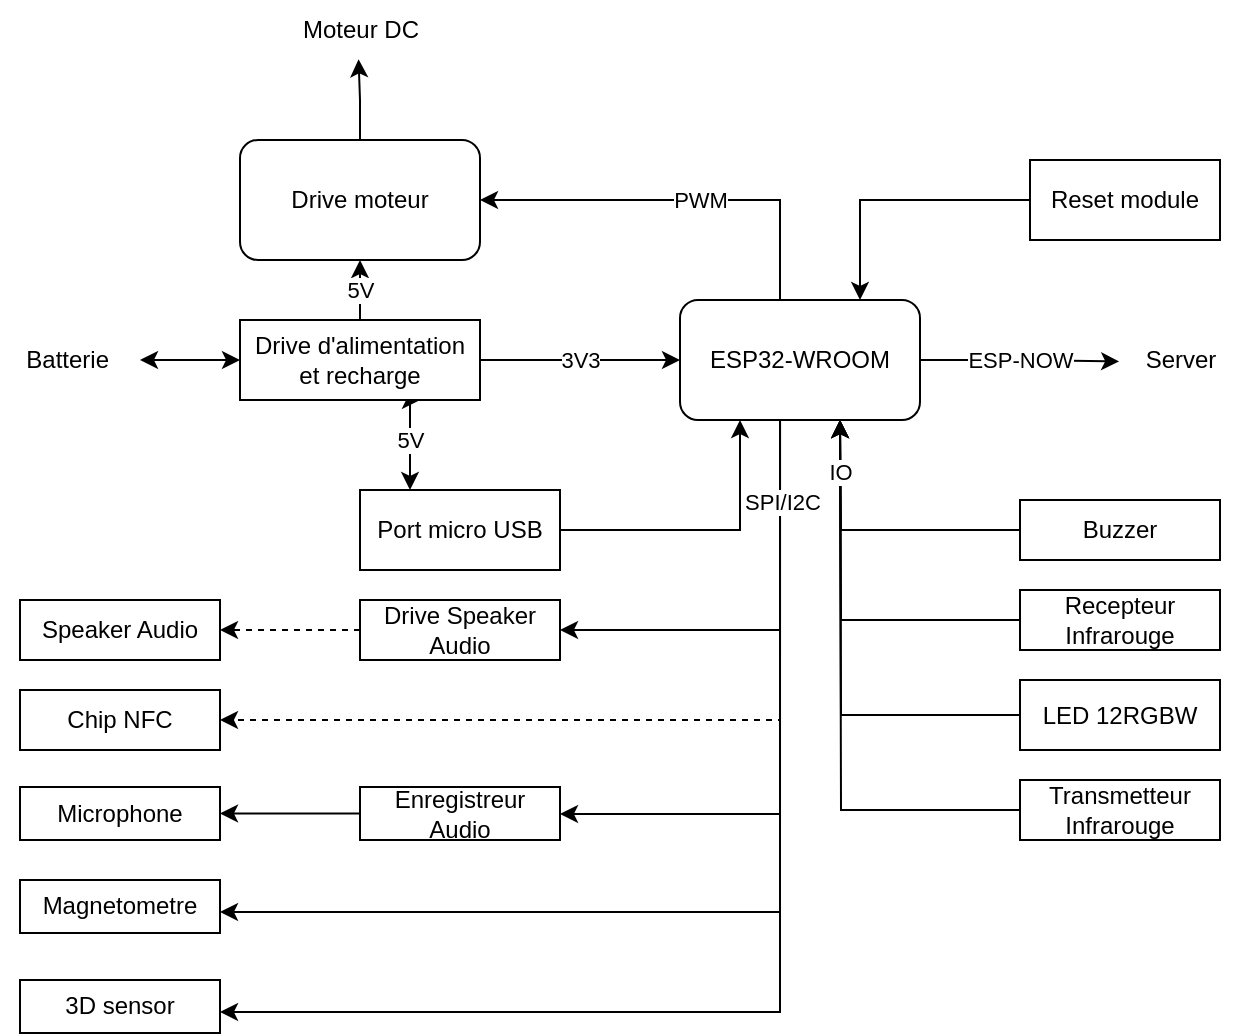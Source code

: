 <mxfile version="21.1.1" type="device">
  <diagram name="Page-1" id="_A-Z0996iPiGHyi5JEkH">
    <mxGraphModel dx="591" dy="1198" grid="1" gridSize="10" guides="1" tooltips="1" connect="1" arrows="1" fold="1" page="1" pageScale="1" pageWidth="827" pageHeight="1169" math="0" shadow="0">
      <root>
        <mxCell id="0" />
        <mxCell id="1" parent="0" />
        <mxCell id="WsD50GdEpe7IqlJUJexw-4" value="ESP-NOW" style="edgeStyle=orthogonalEdgeStyle;rounded=0;orthogonalLoop=1;jettySize=auto;html=1;entryX=-0.007;entryY=0.524;entryDx=0;entryDy=0;entryPerimeter=0;" parent="1" source="WsD50GdEpe7IqlJUJexw-1" target="WsD50GdEpe7IqlJUJexw-6" edge="1">
          <mxGeometry relative="1" as="geometry">
            <mxPoint x="610" y="440" as="targetPoint" />
            <Array as="points" />
          </mxGeometry>
        </mxCell>
        <mxCell id="WsD50GdEpe7IqlJUJexw-17" value="" style="edgeStyle=orthogonalEdgeStyle;rounded=0;orthogonalLoop=1;jettySize=auto;html=1;entryX=1;entryY=0.5;entryDx=0;entryDy=0;" parent="1" source="WsD50GdEpe7IqlJUJexw-1" target="WsD50GdEpe7IqlJUJexw-18" edge="1">
          <mxGeometry x="-0.783" relative="1" as="geometry">
            <mxPoint x="340" y="620" as="targetPoint" />
            <Array as="points">
              <mxPoint x="410" y="667" />
              <mxPoint x="300" y="667" />
            </Array>
            <mxPoint as="offset" />
          </mxGeometry>
        </mxCell>
        <mxCell id="WsD50GdEpe7IqlJUJexw-22" style="edgeStyle=orthogonalEdgeStyle;rounded=0;orthogonalLoop=1;jettySize=auto;html=1;entryX=1;entryY=0.5;entryDx=0;entryDy=0;dashed=1;" parent="1" target="WsD50GdEpe7IqlJUJexw-7" edge="1">
          <mxGeometry relative="1" as="geometry">
            <mxPoint x="410" y="570" as="sourcePoint" />
            <Array as="points">
              <mxPoint x="410" y="620" />
            </Array>
          </mxGeometry>
        </mxCell>
        <mxCell id="WsD50GdEpe7IqlJUJexw-23" style="edgeStyle=orthogonalEdgeStyle;rounded=0;orthogonalLoop=1;jettySize=auto;html=1;entryX=1;entryY=0.5;entryDx=0;entryDy=0;" parent="1" target="WsD50GdEpe7IqlJUJexw-24" edge="1">
          <mxGeometry relative="1" as="geometry">
            <mxPoint x="350" y="530" as="targetPoint" />
            <mxPoint x="410" y="525" as="sourcePoint" />
            <Array as="points">
              <mxPoint x="410" y="575" />
            </Array>
          </mxGeometry>
        </mxCell>
        <mxCell id="WsD50GdEpe7IqlJUJexw-29" value="" style="edgeStyle=orthogonalEdgeStyle;rounded=0;orthogonalLoop=1;jettySize=auto;html=1;entryX=1;entryY=0.5;entryDx=0;entryDy=0;" parent="1" source="WsD50GdEpe7IqlJUJexw-1" target="WsD50GdEpe7IqlJUJexw-28" edge="1">
          <mxGeometry relative="1" as="geometry">
            <Array as="points">
              <mxPoint x="410" y="360" />
            </Array>
          </mxGeometry>
        </mxCell>
        <mxCell id="WsD50GdEpe7IqlJUJexw-30" value="PWM" style="edgeLabel;html=1;align=center;verticalAlign=middle;resizable=0;points=[];" parent="WsD50GdEpe7IqlJUJexw-29" vertex="1" connectable="0">
          <mxGeometry x="-0.36" relative="1" as="geometry">
            <mxPoint x="-26" as="offset" />
          </mxGeometry>
        </mxCell>
        <mxCell id="WsD50GdEpe7IqlJUJexw-1" value="ESP32-WROOM" style="rounded=1;whiteSpace=wrap;html=1;strokeWidth=1;" parent="1" vertex="1">
          <mxGeometry x="360" y="410" width="120" height="60" as="geometry" />
        </mxCell>
        <mxCell id="WsD50GdEpe7IqlJUJexw-6" value="Server" style="text;html=1;align=center;verticalAlign=middle;resizable=0;points=[];autosize=1;strokeColor=none;fillColor=none;" parent="1" vertex="1">
          <mxGeometry x="580" y="425" width="60" height="30" as="geometry" />
        </mxCell>
        <mxCell id="WsD50GdEpe7IqlJUJexw-7" value="Chip NFC" style="rounded=0;whiteSpace=wrap;html=1;" parent="1" vertex="1">
          <mxGeometry x="30" y="605" width="100" height="30" as="geometry" />
        </mxCell>
        <mxCell id="WsD50GdEpe7IqlJUJexw-53" style="edgeStyle=orthogonalEdgeStyle;rounded=0;orthogonalLoop=1;jettySize=auto;html=1;" parent="1" source="WsD50GdEpe7IqlJUJexw-9" edge="1">
          <mxGeometry relative="1" as="geometry">
            <mxPoint x="440" y="470" as="targetPoint" />
          </mxGeometry>
        </mxCell>
        <mxCell id="WsD50GdEpe7IqlJUJexw-9" value="LED 12RGBW" style="rounded=0;whiteSpace=wrap;html=1;strokeWidth=1;" parent="1" vertex="1">
          <mxGeometry x="530" y="600" width="100" height="35" as="geometry" />
        </mxCell>
        <mxCell id="WsD50GdEpe7IqlJUJexw-52" style="edgeStyle=orthogonalEdgeStyle;rounded=0;orthogonalLoop=1;jettySize=auto;html=1;" parent="1" source="WsD50GdEpe7IqlJUJexw-12" edge="1">
          <mxGeometry relative="1" as="geometry">
            <mxPoint x="440" y="470" as="targetPoint" />
          </mxGeometry>
        </mxCell>
        <mxCell id="WsD50GdEpe7IqlJUJexw-12" value="Recepteur Infrarouge" style="whiteSpace=wrap;html=1;rounded=0;strokeWidth=1;" parent="1" vertex="1">
          <mxGeometry x="530" y="555" width="100" height="30" as="geometry" />
        </mxCell>
        <mxCell id="WsD50GdEpe7IqlJUJexw-16" value="3V3" style="edgeStyle=orthogonalEdgeStyle;rounded=0;orthogonalLoop=1;jettySize=auto;html=1;" parent="1" source="WsD50GdEpe7IqlJUJexw-14" target="WsD50GdEpe7IqlJUJexw-1" edge="1">
          <mxGeometry relative="1" as="geometry" />
        </mxCell>
        <mxCell id="WsD50GdEpe7IqlJUJexw-34" value="5V" style="edgeStyle=orthogonalEdgeStyle;rounded=0;orthogonalLoop=1;jettySize=auto;html=1;" parent="1" source="WsD50GdEpe7IqlJUJexw-14" target="WsD50GdEpe7IqlJUJexw-28" edge="1">
          <mxGeometry relative="1" as="geometry" />
        </mxCell>
        <mxCell id="WsD50GdEpe7IqlJUJexw-61" style="edgeStyle=orthogonalEdgeStyle;rounded=0;orthogonalLoop=1;jettySize=auto;html=1;exitX=0.75;exitY=1;exitDx=0;exitDy=0;startArrow=classic;startFill=1;" parent="1" source="WsD50GdEpe7IqlJUJexw-14" edge="1">
          <mxGeometry relative="1" as="geometry">
            <Array as="points">
              <mxPoint x="225" y="460" />
            </Array>
            <mxPoint x="225" y="505" as="targetPoint" />
          </mxGeometry>
        </mxCell>
        <mxCell id="WsD50GdEpe7IqlJUJexw-62" value="5V" style="edgeLabel;html=1;align=center;verticalAlign=middle;resizable=0;points=[];" parent="WsD50GdEpe7IqlJUJexw-61" vertex="1" connectable="0">
          <mxGeometry x="0.445" relative="1" as="geometry">
            <mxPoint y="-11" as="offset" />
          </mxGeometry>
        </mxCell>
        <mxCell id="WsD50GdEpe7IqlJUJexw-14" value="Drive d&#39;alimentation et recharge" style="whiteSpace=wrap;html=1;rounded=0;strokeWidth=1;" parent="1" vertex="1">
          <mxGeometry x="140" y="420" width="120" height="40" as="geometry" />
        </mxCell>
        <mxCell id="EoIKlgUE7raE-BOLyVbn-10" value="" style="edgeStyle=orthogonalEdgeStyle;rounded=0;orthogonalLoop=1;jettySize=auto;html=1;" edge="1" parent="1" source="WsD50GdEpe7IqlJUJexw-18" target="EoIKlgUE7raE-BOLyVbn-9">
          <mxGeometry relative="1" as="geometry" />
        </mxCell>
        <mxCell id="WsD50GdEpe7IqlJUJexw-18" value="Enregistreur Audio" style="rounded=0;whiteSpace=wrap;html=1;" parent="1" vertex="1">
          <mxGeometry x="200" y="653.5" width="100" height="26.5" as="geometry" />
        </mxCell>
        <mxCell id="WsD50GdEpe7IqlJUJexw-56" style="edgeStyle=orthogonalEdgeStyle;rounded=0;orthogonalLoop=1;jettySize=auto;html=1;exitX=0;exitY=0.5;exitDx=0;exitDy=0;" parent="1" source="WsD50GdEpe7IqlJUJexw-20" edge="1">
          <mxGeometry relative="1" as="geometry">
            <mxPoint x="440" y="470.0" as="targetPoint" />
          </mxGeometry>
        </mxCell>
        <mxCell id="WsD50GdEpe7IqlJUJexw-20" value="Buzzer" style="rounded=0;whiteSpace=wrap;html=1;" parent="1" vertex="1">
          <mxGeometry x="530" y="510" width="100" height="30" as="geometry" />
        </mxCell>
        <mxCell id="EoIKlgUE7raE-BOLyVbn-15" value="" style="edgeStyle=orthogonalEdgeStyle;rounded=0;orthogonalLoop=1;jettySize=auto;html=1;dashed=1;" edge="1" parent="1" source="WsD50GdEpe7IqlJUJexw-24" target="EoIKlgUE7raE-BOLyVbn-14">
          <mxGeometry relative="1" as="geometry" />
        </mxCell>
        <mxCell id="WsD50GdEpe7IqlJUJexw-24" value="Drive Speaker Audio" style="rounded=0;whiteSpace=wrap;html=1;" parent="1" vertex="1">
          <mxGeometry x="200" y="560" width="100" height="30" as="geometry" />
        </mxCell>
        <mxCell id="WsD50GdEpe7IqlJUJexw-32" value="" style="edgeStyle=orthogonalEdgeStyle;rounded=0;orthogonalLoop=1;jettySize=auto;html=1;entryX=0.491;entryY=0.989;entryDx=0;entryDy=0;entryPerimeter=0;" parent="1" source="WsD50GdEpe7IqlJUJexw-28" target="WsD50GdEpe7IqlJUJexw-33" edge="1">
          <mxGeometry relative="1" as="geometry">
            <mxPoint x="200" y="250" as="targetPoint" />
          </mxGeometry>
        </mxCell>
        <mxCell id="WsD50GdEpe7IqlJUJexw-28" value="Drive moteur" style="rounded=1;whiteSpace=wrap;html=1;strokeWidth=1;" parent="1" vertex="1">
          <mxGeometry x="140" y="330" width="120" height="60" as="geometry" />
        </mxCell>
        <mxCell id="WsD50GdEpe7IqlJUJexw-33" value="Moteur DC" style="text;html=1;align=center;verticalAlign=middle;resizable=0;points=[];autosize=1;strokeColor=none;fillColor=none;" parent="1" vertex="1">
          <mxGeometry x="160" y="260" width="80" height="30" as="geometry" />
        </mxCell>
        <mxCell id="WsD50GdEpe7IqlJUJexw-36" value="" style="edgeStyle=orthogonalEdgeStyle;rounded=0;orthogonalLoop=1;jettySize=auto;html=1;startArrow=classic;startFill=1;" parent="1" source="WsD50GdEpe7IqlJUJexw-35" target="WsD50GdEpe7IqlJUJexw-14" edge="1">
          <mxGeometry relative="1" as="geometry" />
        </mxCell>
        <mxCell id="WsD50GdEpe7IqlJUJexw-35" value="Batterie&amp;nbsp;" style="text;html=1;align=center;verticalAlign=middle;resizable=0;points=[];autosize=1;strokeColor=none;fillColor=none;" parent="1" vertex="1">
          <mxGeometry x="20" y="425" width="70" height="30" as="geometry" />
        </mxCell>
        <mxCell id="WsD50GdEpe7IqlJUJexw-54" style="edgeStyle=orthogonalEdgeStyle;rounded=0;orthogonalLoop=1;jettySize=auto;html=1;" parent="1" source="WsD50GdEpe7IqlJUJexw-49" edge="1">
          <mxGeometry relative="1" as="geometry">
            <mxPoint x="440" y="470" as="targetPoint" />
          </mxGeometry>
        </mxCell>
        <mxCell id="WsD50GdEpe7IqlJUJexw-55" value="IO" style="edgeLabel;html=1;align=center;verticalAlign=middle;resizable=0;points=[];" parent="WsD50GdEpe7IqlJUJexw-54" vertex="1" connectable="0">
          <mxGeometry x="0.817" relative="1" as="geometry">
            <mxPoint as="offset" />
          </mxGeometry>
        </mxCell>
        <mxCell id="WsD50GdEpe7IqlJUJexw-49" value="Transmetteur Infrarouge" style="rounded=0;whiteSpace=wrap;html=1;" parent="1" vertex="1">
          <mxGeometry x="530" y="650" width="100" height="30" as="geometry" />
        </mxCell>
        <mxCell id="WsD50GdEpe7IqlJUJexw-58" style="edgeStyle=orthogonalEdgeStyle;rounded=0;orthogonalLoop=1;jettySize=auto;html=1;entryX=0.75;entryY=0;entryDx=0;entryDy=0;" parent="1" source="WsD50GdEpe7IqlJUJexw-57" target="WsD50GdEpe7IqlJUJexw-1" edge="1">
          <mxGeometry relative="1" as="geometry" />
        </mxCell>
        <mxCell id="WsD50GdEpe7IqlJUJexw-57" value="Reset module" style="whiteSpace=wrap;html=1;" parent="1" vertex="1">
          <mxGeometry x="535" y="340" width="95" height="40" as="geometry" />
        </mxCell>
        <mxCell id="WsD50GdEpe7IqlJUJexw-60" style="edgeStyle=orthogonalEdgeStyle;rounded=0;orthogonalLoop=1;jettySize=auto;html=1;entryX=0.25;entryY=1;entryDx=0;entryDy=0;" parent="1" source="WsD50GdEpe7IqlJUJexw-59" target="WsD50GdEpe7IqlJUJexw-1" edge="1">
          <mxGeometry relative="1" as="geometry">
            <mxPoint x="380" y="525" as="targetPoint" />
          </mxGeometry>
        </mxCell>
        <mxCell id="WsD50GdEpe7IqlJUJexw-59" value="Port micro USB" style="rounded=0;whiteSpace=wrap;html=1;" parent="1" vertex="1">
          <mxGeometry x="200" y="505" width="100" height="40" as="geometry" />
        </mxCell>
        <mxCell id="EoIKlgUE7raE-BOLyVbn-1" value="" style="edgeStyle=orthogonalEdgeStyle;rounded=0;orthogonalLoop=1;jettySize=auto;html=1;entryX=1;entryY=0.5;entryDx=0;entryDy=0;exitX=0.417;exitY=1;exitDx=0;exitDy=0;exitPerimeter=0;" edge="1" parent="1" source="WsD50GdEpe7IqlJUJexw-1">
          <mxGeometry x="-0.783" relative="1" as="geometry">
            <mxPoint x="130" y="716" as="targetPoint" />
            <Array as="points">
              <mxPoint x="410" y="716" />
            </Array>
            <mxPoint as="offset" />
            <mxPoint x="410" y="519" as="sourcePoint" />
          </mxGeometry>
        </mxCell>
        <mxCell id="EoIKlgUE7raE-BOLyVbn-3" value="Magnetometre" style="rounded=0;whiteSpace=wrap;html=1;" vertex="1" parent="1">
          <mxGeometry x="30" y="700" width="100" height="26.5" as="geometry" />
        </mxCell>
        <mxCell id="EoIKlgUE7raE-BOLyVbn-4" value="" style="edgeStyle=orthogonalEdgeStyle;rounded=0;orthogonalLoop=1;jettySize=auto;html=1;entryX=1;entryY=0.5;entryDx=0;entryDy=0;" edge="1" parent="1">
          <mxGeometry x="-0.783" relative="1" as="geometry">
            <mxPoint x="130" y="766" as="targetPoint" />
            <Array as="points">
              <mxPoint x="410" y="766" />
            </Array>
            <mxPoint as="offset" />
            <mxPoint x="410" y="470" as="sourcePoint" />
          </mxGeometry>
        </mxCell>
        <mxCell id="EoIKlgUE7raE-BOLyVbn-5" value="SPI/I2C" style="edgeLabel;html=1;align=center;verticalAlign=middle;resizable=0;points=[];" vertex="1" connectable="0" parent="EoIKlgUE7raE-BOLyVbn-4">
          <mxGeometry x="-0.859" y="1" relative="1" as="geometry">
            <mxPoint as="offset" />
          </mxGeometry>
        </mxCell>
        <mxCell id="EoIKlgUE7raE-BOLyVbn-6" value="3D sensor" style="rounded=0;whiteSpace=wrap;html=1;" vertex="1" parent="1">
          <mxGeometry x="30" y="750" width="100" height="26.5" as="geometry" />
        </mxCell>
        <mxCell id="EoIKlgUE7raE-BOLyVbn-9" value="Microphone" style="rounded=0;whiteSpace=wrap;html=1;" vertex="1" parent="1">
          <mxGeometry x="30" y="653.5" width="100" height="26.5" as="geometry" />
        </mxCell>
        <mxCell id="EoIKlgUE7raE-BOLyVbn-14" value="Speaker Audio" style="rounded=0;whiteSpace=wrap;html=1;" vertex="1" parent="1">
          <mxGeometry x="30" y="560" width="100" height="30" as="geometry" />
        </mxCell>
      </root>
    </mxGraphModel>
  </diagram>
</mxfile>
